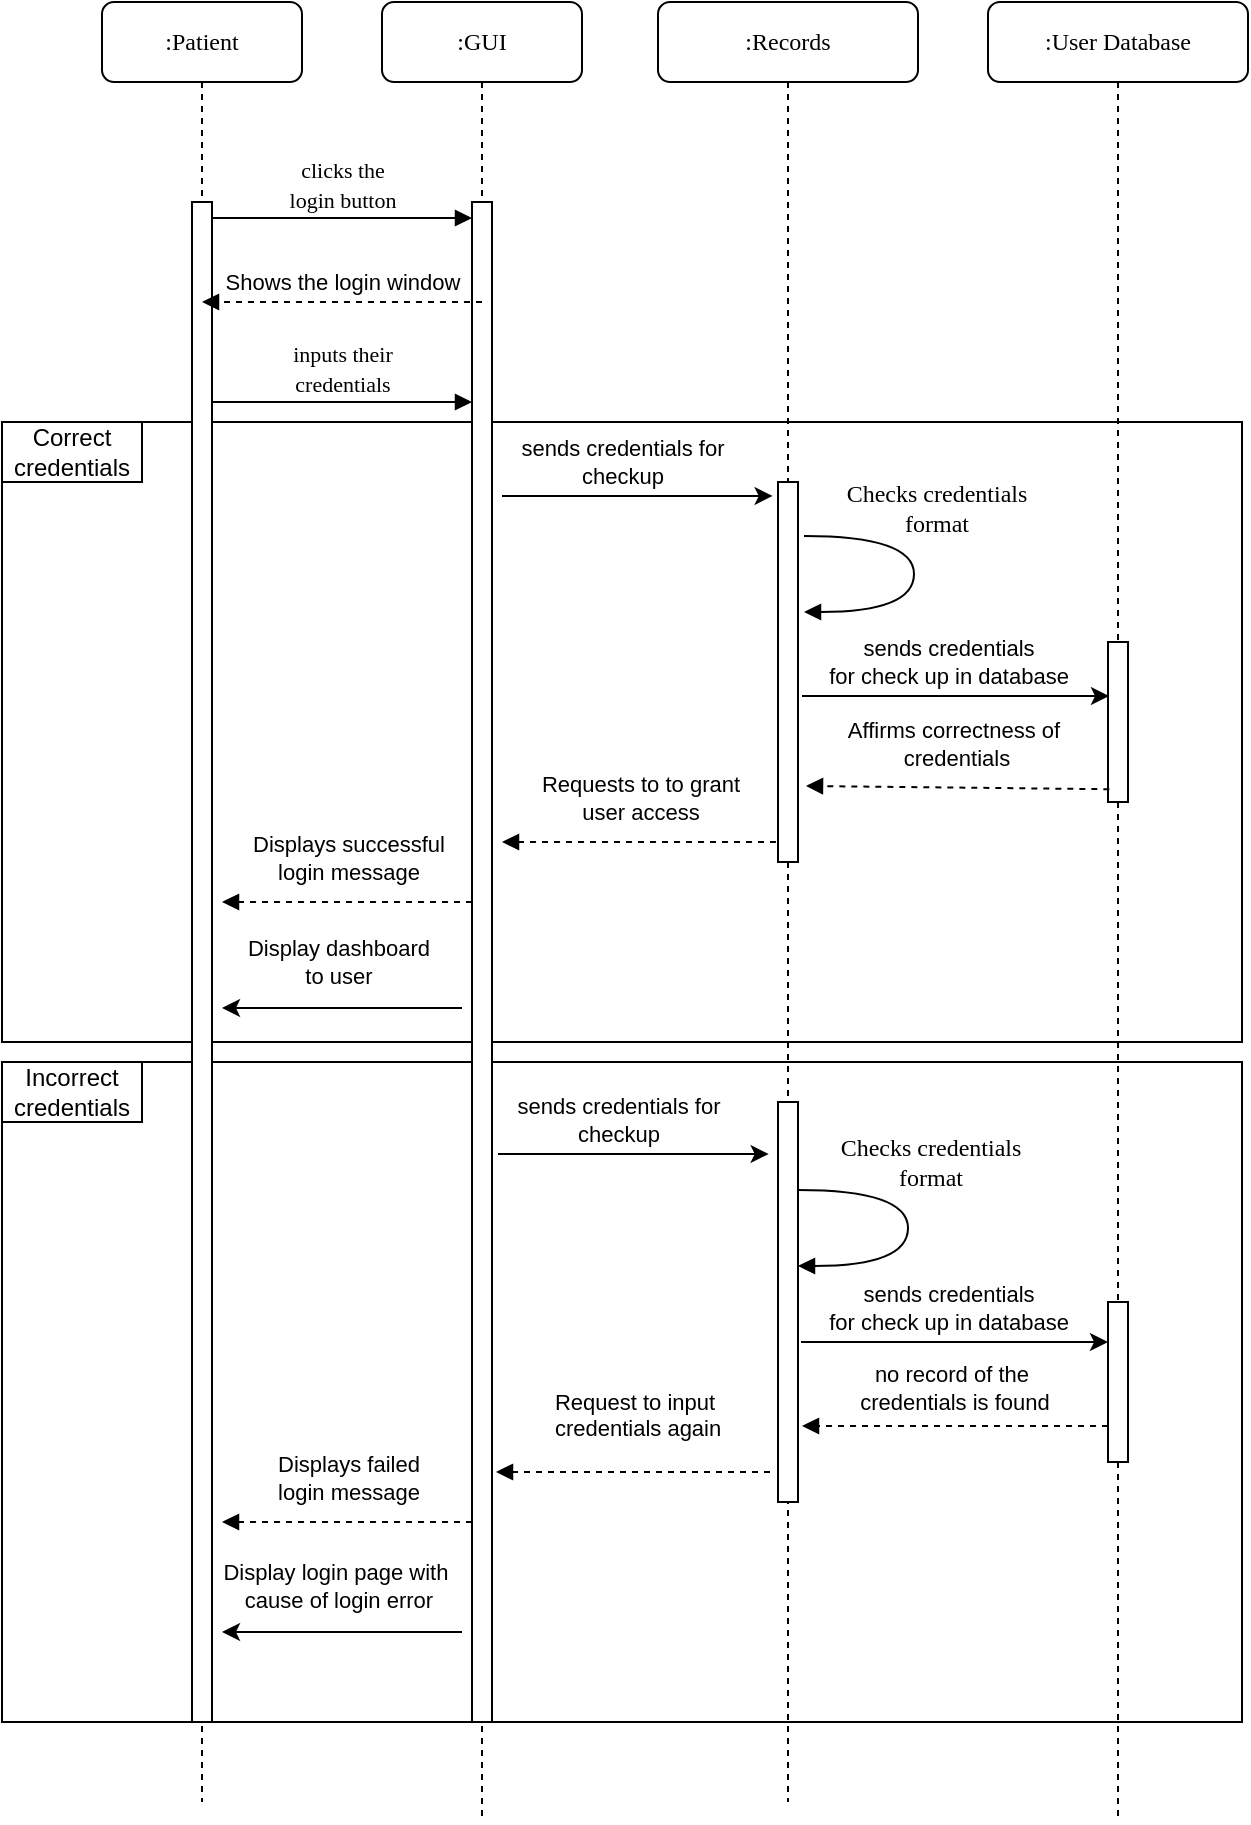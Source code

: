 <mxfile version="24.7.17">
  <diagram name="Page-1" id="13e1069c-82ec-6db2-03f1-153e76fe0fe0">
    <mxGraphModel dx="1213" dy="663" grid="1" gridSize="10" guides="1" tooltips="1" connect="1" arrows="1" fold="1" page="1" pageScale="1" pageWidth="1100" pageHeight="850" background="none" math="0" shadow="0">
      <root>
        <mxCell id="0" />
        <mxCell id="1" parent="0" />
        <mxCell id="_YgqkLYI4GzV4CjIsU5T-50" value="" style="rounded=0;whiteSpace=wrap;html=1;" parent="1" vertex="1">
          <mxGeometry x="50" y="610" width="620" height="330" as="geometry" />
        </mxCell>
        <mxCell id="_YgqkLYI4GzV4CjIsU5T-29" value="" style="rounded=0;whiteSpace=wrap;html=1;" parent="1" vertex="1">
          <mxGeometry x="50" y="290" width="620" height="310" as="geometry" />
        </mxCell>
        <mxCell id="7baba1c4bc27f4b0-2" value=":GUI" style="shape=umlLifeline;perimeter=lifelinePerimeter;whiteSpace=wrap;html=1;container=1;collapsible=0;recursiveResize=0;outlineConnect=0;rounded=1;shadow=0;comic=0;labelBackgroundColor=none;strokeWidth=1;fontFamily=Verdana;fontSize=12;align=center;" parent="1" vertex="1">
          <mxGeometry x="240" y="80" width="100" height="910" as="geometry" />
        </mxCell>
        <mxCell id="7baba1c4bc27f4b0-10" value="" style="html=1;points=[];perimeter=orthogonalPerimeter;rounded=0;shadow=0;comic=0;labelBackgroundColor=none;strokeWidth=1;fontFamily=Verdana;fontSize=12;align=center;" parent="7baba1c4bc27f4b0-2" vertex="1">
          <mxGeometry x="45" y="100" width="10" height="760" as="geometry" />
        </mxCell>
        <mxCell id="_YgqkLYI4GzV4CjIsU5T-8" value="&lt;font style=&quot;font-size: 11px;&quot;&gt;inputs their &lt;br&gt;credentials&lt;/font&gt;" style="html=1;verticalAlign=bottom;endArrow=block;entryX=0;entryY=0;labelBackgroundColor=none;fontFamily=Verdana;fontSize=12;edgeStyle=elbowEdgeStyle;elbow=vertical;" parent="7baba1c4bc27f4b0-2" edge="1">
          <mxGeometry relative="1" as="geometry">
            <mxPoint x="-85" y="200" as="sourcePoint" />
            <mxPoint x="45" y="200" as="targetPoint" />
          </mxGeometry>
        </mxCell>
        <mxCell id="_YgqkLYI4GzV4CjIsU5T-19" value="" style="html=1;verticalAlign=bottom;labelBackgroundColor=none;endArrow=block;endFill=1;dashed=1;rounded=0;exitX=0.067;exitY=0.92;exitDx=0;exitDy=0;exitPerimeter=0;" parent="7baba1c4bc27f4b0-2" edge="1">
          <mxGeometry width="160" relative="1" as="geometry">
            <mxPoint x="197" y="420" as="sourcePoint" />
            <mxPoint x="60" y="420" as="targetPoint" />
          </mxGeometry>
        </mxCell>
        <mxCell id="_YgqkLYI4GzV4CjIsU5T-20" value="Requests to to grant&lt;br&gt;user access" style="edgeLabel;html=1;align=center;verticalAlign=middle;resizable=0;points=[];" parent="_YgqkLYI4GzV4CjIsU5T-19" vertex="1" connectable="0">
          <mxGeometry x="0.101" y="-1" relative="1" as="geometry">
            <mxPoint x="7" y="-21" as="offset" />
          </mxGeometry>
        </mxCell>
        <mxCell id="_YgqkLYI4GzV4CjIsU5T-46" value="" style="html=1;verticalAlign=bottom;labelBackgroundColor=none;endArrow=block;endFill=1;dashed=1;rounded=0;exitX=0.067;exitY=0.92;exitDx=0;exitDy=0;exitPerimeter=0;" parent="7baba1c4bc27f4b0-2" edge="1">
          <mxGeometry width="160" relative="1" as="geometry">
            <mxPoint x="45" y="760" as="sourcePoint" />
            <mxPoint x="-80" y="760" as="targetPoint" />
          </mxGeometry>
        </mxCell>
        <mxCell id="_YgqkLYI4GzV4CjIsU5T-47" value="Displays failed&lt;br&gt;login message" style="edgeLabel;html=1;align=center;verticalAlign=middle;resizable=0;points=[];" parent="_YgqkLYI4GzV4CjIsU5T-46" vertex="1" connectable="0">
          <mxGeometry x="0.101" y="-1" relative="1" as="geometry">
            <mxPoint x="7" y="-21" as="offset" />
          </mxGeometry>
        </mxCell>
        <mxCell id="_YgqkLYI4GzV4CjIsU5T-48" value="" style="endArrow=classic;html=1;rounded=0;" parent="7baba1c4bc27f4b0-2" edge="1">
          <mxGeometry width="50" height="50" relative="1" as="geometry">
            <mxPoint x="40" y="815" as="sourcePoint" />
            <mxPoint x="-80" y="815" as="targetPoint" />
          </mxGeometry>
        </mxCell>
        <mxCell id="_YgqkLYI4GzV4CjIsU5T-49" value="Display login page with&amp;nbsp;&lt;br&gt;cause of login error" style="edgeLabel;html=1;align=center;verticalAlign=middle;resizable=0;points=[];" parent="_YgqkLYI4GzV4CjIsU5T-48" vertex="1" connectable="0">
          <mxGeometry x="0.034" y="5" relative="1" as="geometry">
            <mxPoint y="-28" as="offset" />
          </mxGeometry>
        </mxCell>
        <mxCell id="7baba1c4bc27f4b0-8" value=":Patient" style="shape=umlLifeline;perimeter=lifelinePerimeter;whiteSpace=wrap;html=1;container=1;collapsible=0;recursiveResize=0;outlineConnect=0;rounded=1;shadow=0;comic=0;labelBackgroundColor=none;strokeWidth=1;fontFamily=Verdana;fontSize=12;align=center;" parent="1" vertex="1">
          <mxGeometry x="100" y="80" width="100" height="900" as="geometry" />
        </mxCell>
        <mxCell id="7baba1c4bc27f4b0-9" value="" style="html=1;points=[];perimeter=orthogonalPerimeter;rounded=0;shadow=0;comic=0;labelBackgroundColor=none;strokeWidth=1;fontFamily=Verdana;fontSize=12;align=center;" parent="7baba1c4bc27f4b0-8" vertex="1">
          <mxGeometry x="45" y="100" width="10" height="760" as="geometry" />
        </mxCell>
        <mxCell id="_YgqkLYI4GzV4CjIsU5T-21" value="" style="html=1;verticalAlign=bottom;labelBackgroundColor=none;endArrow=block;endFill=1;dashed=1;rounded=0;exitX=0.067;exitY=0.92;exitDx=0;exitDy=0;exitPerimeter=0;" parent="7baba1c4bc27f4b0-8" edge="1">
          <mxGeometry width="160" relative="1" as="geometry">
            <mxPoint x="185" y="450" as="sourcePoint" />
            <mxPoint x="60" y="450" as="targetPoint" />
          </mxGeometry>
        </mxCell>
        <mxCell id="_YgqkLYI4GzV4CjIsU5T-22" value="Displays successful&lt;br&gt;login message" style="edgeLabel;html=1;align=center;verticalAlign=middle;resizable=0;points=[];" parent="_YgqkLYI4GzV4CjIsU5T-21" vertex="1" connectable="0">
          <mxGeometry x="0.101" y="-1" relative="1" as="geometry">
            <mxPoint x="7" y="-21" as="offset" />
          </mxGeometry>
        </mxCell>
        <mxCell id="7baba1c4bc27f4b0-11" value="&lt;font style=&quot;font-size: 11px;&quot;&gt;clicks the&lt;br&gt;login button&lt;/font&gt;" style="html=1;verticalAlign=bottom;endArrow=block;entryX=0;entryY=0;labelBackgroundColor=none;fontFamily=Verdana;fontSize=12;edgeStyle=elbowEdgeStyle;elbow=vertical;" parent="1" edge="1">
          <mxGeometry relative="1" as="geometry">
            <mxPoint x="155" y="188" as="sourcePoint" />
            <mxPoint x="285" y="188.0" as="targetPoint" />
          </mxGeometry>
        </mxCell>
        <mxCell id="_YgqkLYI4GzV4CjIsU5T-3" value=":User Database" style="shape=umlLifeline;perimeter=lifelinePerimeter;whiteSpace=wrap;html=1;container=1;collapsible=0;recursiveResize=0;outlineConnect=0;rounded=1;shadow=0;comic=0;labelBackgroundColor=none;strokeWidth=1;fontFamily=Verdana;fontSize=12;align=center;" parent="1" vertex="1">
          <mxGeometry x="543" y="80" width="130" height="910" as="geometry" />
        </mxCell>
        <mxCell id="_YgqkLYI4GzV4CjIsU5T-10" value="" style="html=1;points=[];perimeter=orthogonalPerimeter;rounded=0;shadow=0;comic=0;labelBackgroundColor=none;strokeWidth=1;fontFamily=Verdana;fontSize=12;align=center;" parent="_YgqkLYI4GzV4CjIsU5T-3" vertex="1">
          <mxGeometry x="60" y="320" width="10" height="80" as="geometry" />
        </mxCell>
        <mxCell id="_YgqkLYI4GzV4CjIsU5T-39" value="" style="endArrow=classic;html=1;rounded=0;" parent="_YgqkLYI4GzV4CjIsU5T-3" edge="1">
          <mxGeometry width="50" height="50" relative="1" as="geometry">
            <mxPoint x="-93.5" y="670" as="sourcePoint" />
            <mxPoint x="60" y="670.01" as="targetPoint" />
          </mxGeometry>
        </mxCell>
        <mxCell id="_YgqkLYI4GzV4CjIsU5T-40" value="sends credentials&lt;br&gt;for check up in database" style="edgeLabel;html=1;align=center;verticalAlign=middle;resizable=0;points=[];" parent="_YgqkLYI4GzV4CjIsU5T-39" vertex="1" connectable="0">
          <mxGeometry x="0.004" y="-2" relative="1" as="geometry">
            <mxPoint x="-4" y="-19" as="offset" />
          </mxGeometry>
        </mxCell>
        <mxCell id="_YgqkLYI4GzV4CjIsU5T-41" value="" style="html=1;points=[];perimeter=orthogonalPerimeter;rounded=0;shadow=0;comic=0;labelBackgroundColor=none;strokeWidth=1;fontFamily=Verdana;fontSize=12;align=center;" parent="_YgqkLYI4GzV4CjIsU5T-3" vertex="1">
          <mxGeometry x="60" y="650" width="10" height="80" as="geometry" />
        </mxCell>
        <mxCell id="_YgqkLYI4GzV4CjIsU5T-42" value="" style="html=1;verticalAlign=bottom;labelBackgroundColor=none;endArrow=block;endFill=1;dashed=1;rounded=0;exitX=0.067;exitY=0.92;exitDx=0;exitDy=0;exitPerimeter=0;" parent="_YgqkLYI4GzV4CjIsU5T-3" edge="1">
          <mxGeometry width="160" relative="1" as="geometry">
            <mxPoint x="60" y="712" as="sourcePoint" />
            <mxPoint x="-93" y="712" as="targetPoint" />
          </mxGeometry>
        </mxCell>
        <mxCell id="_YgqkLYI4GzV4CjIsU5T-43" value="no record of the&amp;nbsp;&lt;br&gt;credentials is found" style="edgeLabel;html=1;align=center;verticalAlign=middle;resizable=0;points=[];" parent="_YgqkLYI4GzV4CjIsU5T-42" vertex="1" connectable="0">
          <mxGeometry x="0.101" y="-1" relative="1" as="geometry">
            <mxPoint x="7" y="-18" as="offset" />
          </mxGeometry>
        </mxCell>
        <mxCell id="_YgqkLYI4GzV4CjIsU5T-4" value="Checks credentials&lt;br&gt;format" style="html=1;verticalAlign=bottom;endArrow=block;labelBackgroundColor=none;fontFamily=Verdana;fontSize=12;elbow=vertical;edgeStyle=orthogonalEdgeStyle;curved=1;exitX=1.038;exitY=0.345;exitPerimeter=0;" parent="1" edge="1">
          <mxGeometry x="-0.216" y="11" relative="1" as="geometry">
            <mxPoint x="451" y="347" as="sourcePoint" />
            <mxPoint x="451" y="385" as="targetPoint" />
            <Array as="points">
              <mxPoint x="506" y="347" />
              <mxPoint x="506" y="385" />
            </Array>
            <mxPoint as="offset" />
          </mxGeometry>
        </mxCell>
        <mxCell id="_YgqkLYI4GzV4CjIsU5T-6" value="" style="html=1;verticalAlign=bottom;labelBackgroundColor=none;endArrow=block;endFill=1;dashed=1;rounded=0;" parent="1" target="7baba1c4bc27f4b0-8" edge="1">
          <mxGeometry width="160" relative="1" as="geometry">
            <mxPoint x="290" y="230" as="sourcePoint" />
            <mxPoint x="470" y="230" as="targetPoint" />
          </mxGeometry>
        </mxCell>
        <mxCell id="_YgqkLYI4GzV4CjIsU5T-7" value="Shows the login window" style="edgeLabel;html=1;align=center;verticalAlign=middle;resizable=0;points=[];" parent="_YgqkLYI4GzV4CjIsU5T-6" vertex="1" connectable="0">
          <mxGeometry x="0.101" y="-1" relative="1" as="geometry">
            <mxPoint x="7" y="-9" as="offset" />
          </mxGeometry>
        </mxCell>
        <mxCell id="_YgqkLYI4GzV4CjIsU5T-11" value="" style="endArrow=classic;html=1;rounded=0;entryX=-0.267;entryY=0.042;entryDx=0;entryDy=0;entryPerimeter=0;" parent="1" edge="1">
          <mxGeometry width="50" height="50" relative="1" as="geometry">
            <mxPoint x="300" y="327" as="sourcePoint" />
            <mxPoint x="435.33" y="326.98" as="targetPoint" />
          </mxGeometry>
        </mxCell>
        <mxCell id="_YgqkLYI4GzV4CjIsU5T-12" value="sends credentials for&lt;br&gt;checkup" style="edgeLabel;html=1;align=center;verticalAlign=middle;resizable=0;points=[];" parent="_YgqkLYI4GzV4CjIsU5T-11" vertex="1" connectable="0">
          <mxGeometry x="0.095" y="1" relative="1" as="geometry">
            <mxPoint x="-14" y="-16" as="offset" />
          </mxGeometry>
        </mxCell>
        <mxCell id="_YgqkLYI4GzV4CjIsU5T-13" value=":Records" style="shape=umlLifeline;perimeter=lifelinePerimeter;whiteSpace=wrap;html=1;container=1;collapsible=0;recursiveResize=0;outlineConnect=0;rounded=1;shadow=0;comic=0;labelBackgroundColor=none;strokeWidth=1;fontFamily=Verdana;fontSize=12;align=center;" parent="1" vertex="1">
          <mxGeometry x="378" y="80" width="130" height="900" as="geometry" />
        </mxCell>
        <mxCell id="_YgqkLYI4GzV4CjIsU5T-14" value="" style="html=1;points=[];perimeter=orthogonalPerimeter;rounded=0;shadow=0;comic=0;labelBackgroundColor=none;strokeWidth=1;fontFamily=Verdana;fontSize=12;align=center;" parent="_YgqkLYI4GzV4CjIsU5T-13" vertex="1">
          <mxGeometry x="60" y="240" width="10" height="190" as="geometry" />
        </mxCell>
        <mxCell id="_YgqkLYI4GzV4CjIsU5T-17" value="" style="html=1;verticalAlign=bottom;labelBackgroundColor=none;endArrow=block;endFill=1;dashed=1;rounded=0;exitX=0.067;exitY=0.92;exitDx=0;exitDy=0;exitPerimeter=0;" parent="_YgqkLYI4GzV4CjIsU5T-13" source="_YgqkLYI4GzV4CjIsU5T-10" edge="1">
          <mxGeometry width="160" relative="1" as="geometry">
            <mxPoint x="214" y="390" as="sourcePoint" />
            <mxPoint x="74" y="392" as="targetPoint" />
          </mxGeometry>
        </mxCell>
        <mxCell id="_YgqkLYI4GzV4CjIsU5T-18" value="Affirms correctness of&amp;nbsp;&lt;br&gt;credentials" style="edgeLabel;html=1;align=center;verticalAlign=middle;resizable=0;points=[];" parent="_YgqkLYI4GzV4CjIsU5T-17" vertex="1" connectable="0">
          <mxGeometry x="0.101" y="-1" relative="1" as="geometry">
            <mxPoint x="7" y="-21" as="offset" />
          </mxGeometry>
        </mxCell>
        <mxCell id="_YgqkLYI4GzV4CjIsU5T-32" value="" style="html=1;points=[];perimeter=orthogonalPerimeter;rounded=0;shadow=0;comic=0;labelBackgroundColor=none;strokeWidth=1;fontFamily=Verdana;fontSize=12;align=center;" parent="_YgqkLYI4GzV4CjIsU5T-13" vertex="1">
          <mxGeometry x="60" y="550" width="10" height="200" as="geometry" />
        </mxCell>
        <mxCell id="_YgqkLYI4GzV4CjIsU5T-36" value="" style="endArrow=classic;html=1;rounded=0;entryX=-0.267;entryY=0.042;entryDx=0;entryDy=0;entryPerimeter=0;" parent="_YgqkLYI4GzV4CjIsU5T-13" edge="1">
          <mxGeometry width="50" height="50" relative="1" as="geometry">
            <mxPoint x="-80" y="576.02" as="sourcePoint" />
            <mxPoint x="55.33" y="576" as="targetPoint" />
          </mxGeometry>
        </mxCell>
        <mxCell id="_YgqkLYI4GzV4CjIsU5T-37" value="sends credentials for&lt;br&gt;checkup" style="edgeLabel;html=1;align=center;verticalAlign=middle;resizable=0;points=[];" parent="_YgqkLYI4GzV4CjIsU5T-36" vertex="1" connectable="0">
          <mxGeometry x="0.095" y="1" relative="1" as="geometry">
            <mxPoint x="-14" y="-16" as="offset" />
          </mxGeometry>
        </mxCell>
        <mxCell id="_YgqkLYI4GzV4CjIsU5T-38" value="Checks credentials&lt;br&gt;format" style="html=1;verticalAlign=bottom;endArrow=block;labelBackgroundColor=none;fontFamily=Verdana;fontSize=12;elbow=vertical;edgeStyle=orthogonalEdgeStyle;curved=1;exitX=1.038;exitY=0.345;exitPerimeter=0;" parent="_YgqkLYI4GzV4CjIsU5T-13" edge="1">
          <mxGeometry x="-0.216" y="11" relative="1" as="geometry">
            <mxPoint x="70" y="594" as="sourcePoint" />
            <mxPoint x="70" y="632" as="targetPoint" />
            <Array as="points">
              <mxPoint x="125" y="594" />
              <mxPoint x="125" y="632" />
            </Array>
            <mxPoint as="offset" />
          </mxGeometry>
        </mxCell>
        <mxCell id="_YgqkLYI4GzV4CjIsU5T-30" value="Correct&lt;br&gt;credentials" style="rounded=0;whiteSpace=wrap;html=1;" parent="1" vertex="1">
          <mxGeometry x="50" y="290" width="70" height="30" as="geometry" />
        </mxCell>
        <mxCell id="_YgqkLYI4GzV4CjIsU5T-15" value="" style="endArrow=classic;html=1;rounded=0;" parent="1" edge="1">
          <mxGeometry width="50" height="50" relative="1" as="geometry">
            <mxPoint x="450" y="427" as="sourcePoint" />
            <mxPoint x="603.5" y="427.01" as="targetPoint" />
          </mxGeometry>
        </mxCell>
        <mxCell id="_YgqkLYI4GzV4CjIsU5T-16" value="sends credentials&lt;br&gt;for check up in database" style="edgeLabel;html=1;align=center;verticalAlign=middle;resizable=0;points=[];" parent="_YgqkLYI4GzV4CjIsU5T-15" vertex="1" connectable="0">
          <mxGeometry x="0.004" y="-2" relative="1" as="geometry">
            <mxPoint x="-4" y="-19" as="offset" />
          </mxGeometry>
        </mxCell>
        <mxCell id="_YgqkLYI4GzV4CjIsU5T-23" value="" style="endArrow=classic;html=1;rounded=0;" parent="1" edge="1">
          <mxGeometry width="50" height="50" relative="1" as="geometry">
            <mxPoint x="280" y="583" as="sourcePoint" />
            <mxPoint x="160" y="583" as="targetPoint" />
          </mxGeometry>
        </mxCell>
        <mxCell id="_YgqkLYI4GzV4CjIsU5T-24" value="Display dashboard &lt;br&gt;to user" style="edgeLabel;html=1;align=center;verticalAlign=middle;resizable=0;points=[];" parent="_YgqkLYI4GzV4CjIsU5T-23" vertex="1" connectable="0">
          <mxGeometry x="0.034" y="5" relative="1" as="geometry">
            <mxPoint y="-28" as="offset" />
          </mxGeometry>
        </mxCell>
        <mxCell id="_YgqkLYI4GzV4CjIsU5T-44" value="" style="html=1;verticalAlign=bottom;labelBackgroundColor=none;endArrow=block;endFill=1;dashed=1;rounded=0;exitX=0.067;exitY=0.92;exitDx=0;exitDy=0;exitPerimeter=0;" parent="1" edge="1">
          <mxGeometry width="160" relative="1" as="geometry">
            <mxPoint x="434" y="815" as="sourcePoint" />
            <mxPoint x="297" y="815" as="targetPoint" />
          </mxGeometry>
        </mxCell>
        <mxCell id="_YgqkLYI4GzV4CjIsU5T-45" value="Request to input&lt;br&gt;&amp;nbsp;credentials again&lt;br&gt;&lt;div&gt;&lt;br&gt;&lt;/div&gt;" style="edgeLabel;html=1;align=center;verticalAlign=middle;resizable=0;points=[];" parent="_YgqkLYI4GzV4CjIsU5T-44" vertex="1" connectable="0">
          <mxGeometry x="0.101" y="-1" relative="1" as="geometry">
            <mxPoint x="7" y="-21" as="offset" />
          </mxGeometry>
        </mxCell>
        <mxCell id="_YgqkLYI4GzV4CjIsU5T-51" value="Incorrect&lt;br&gt;credentials" style="rounded=0;whiteSpace=wrap;html=1;" parent="1" vertex="1">
          <mxGeometry x="50" y="610" width="70" height="30" as="geometry" />
        </mxCell>
      </root>
    </mxGraphModel>
  </diagram>
</mxfile>
